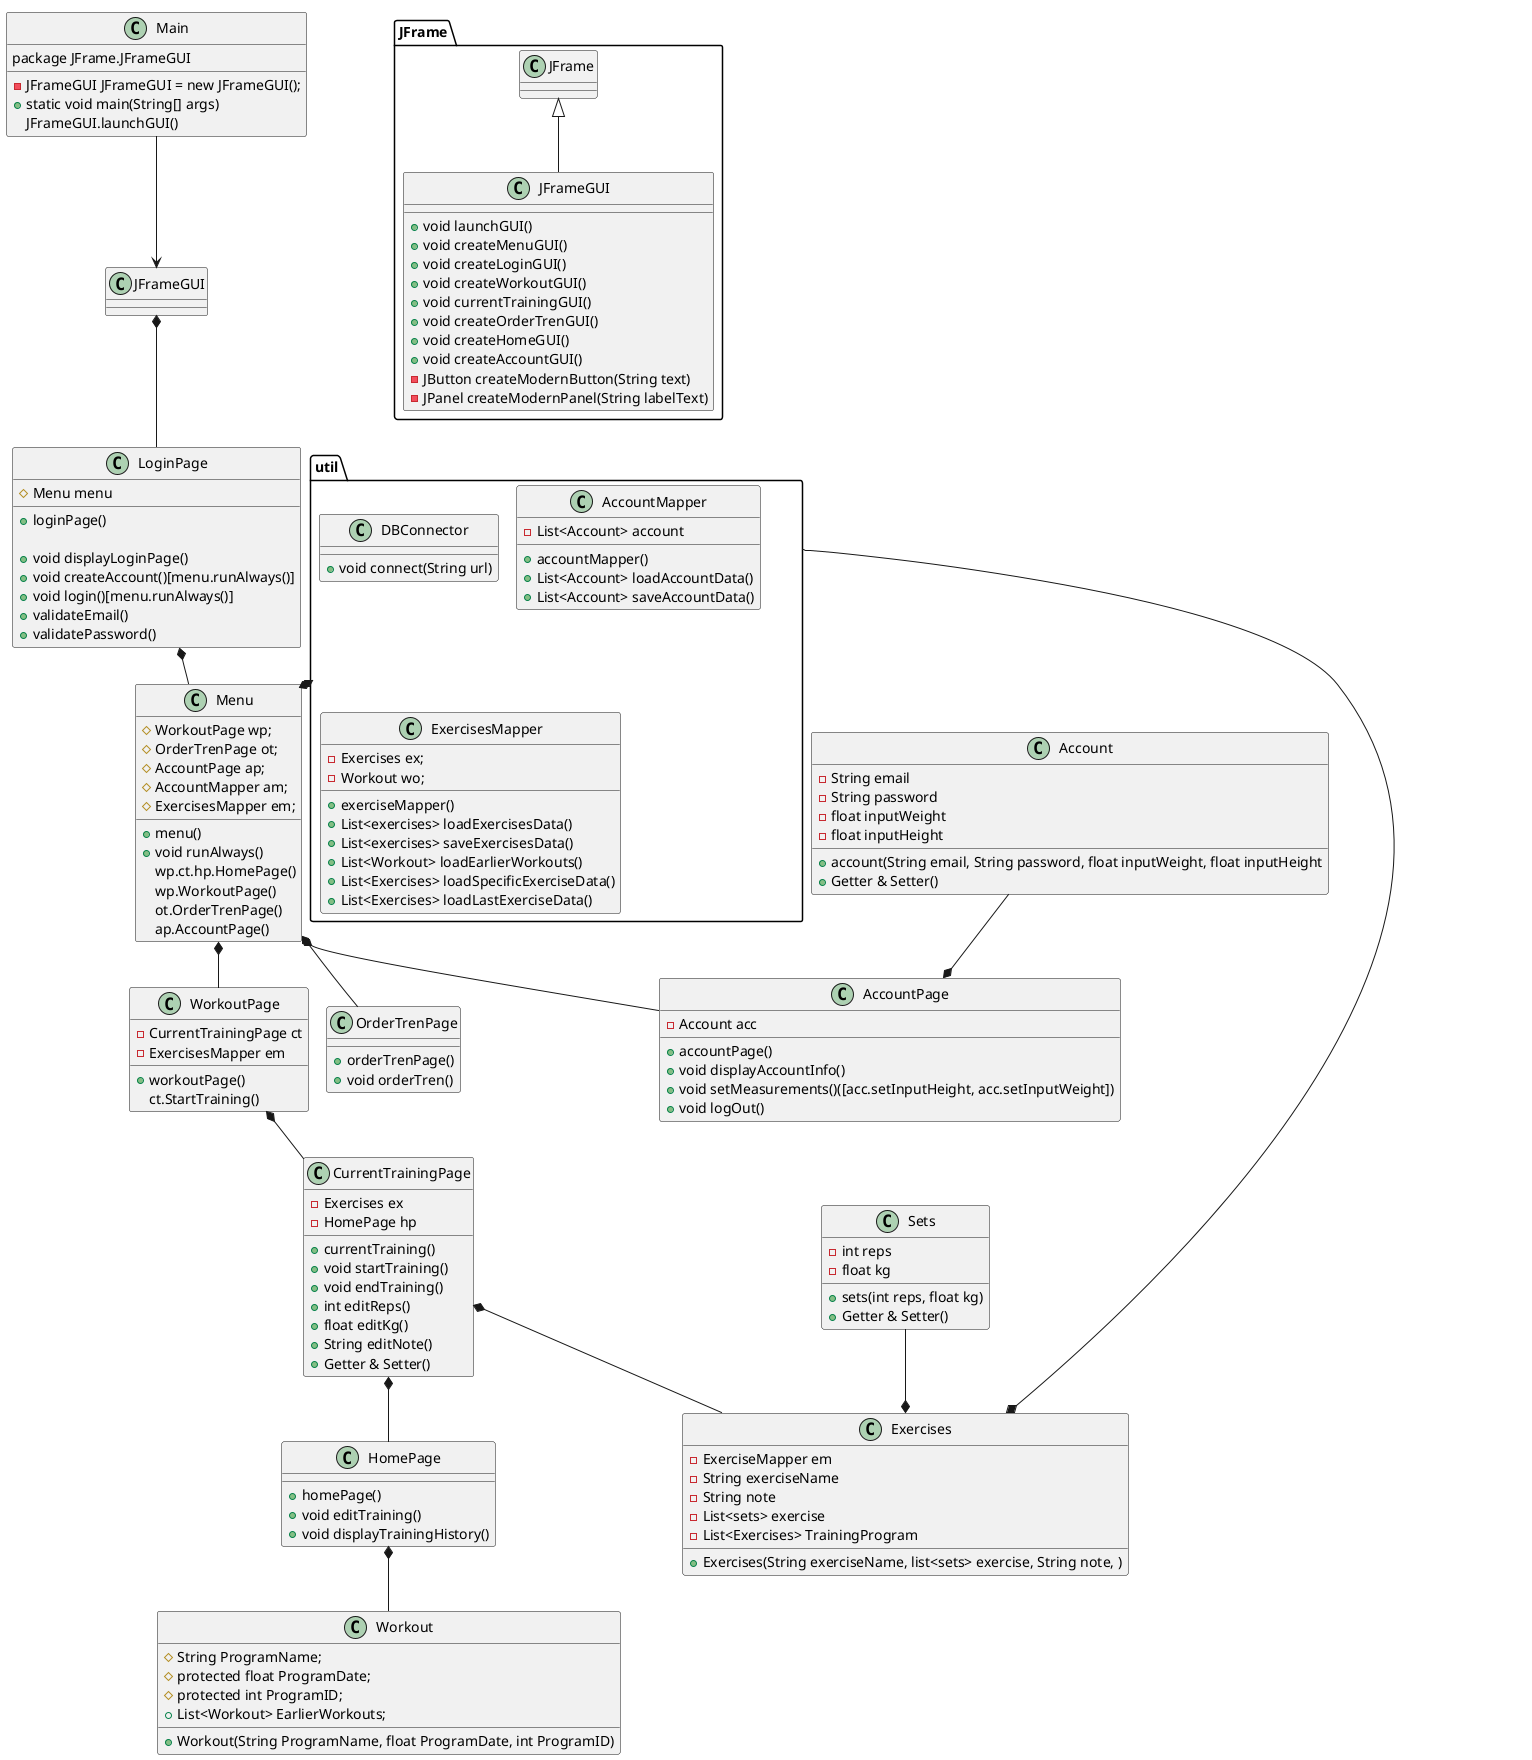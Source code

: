 @startuml
!pragma layout smetana


Main --> JFrameGUI
JFrameGUI *-- LoginPage
LoginPage *-- Menu
CurrentTrainingPage *-- HomePage
HomePage *-- Workout
Menu *-- WorkoutPage
Menu *-- AccountPage
Menu *-- OrderTrenPage
Account --* AccountPage
CurrentTrainingPage *-- Exercises
"util" *--* Menu
"util" --* Exercises
Sets --* Exercises

class Main {
package JFrame.JFrameGUI
- JFrameGUI JFrameGUI = new JFrameGUI();
+ static void main(String[] args)
JFrameGUI.launchGUI()

}
package JFrame{
class JFrameGUI extends JFrame  {
+ void launchGUI()
+ void createMenuGUI()
+ void createLoginGUI()
+ void createWorkoutGUI()
+ void currentTrainingGUI()
+ void createOrderTrenGUI()
+ void createHomeGUI()
+ void createAccountGUI()
- JButton createModernButton(String text)
- JPanel createModernPanel(String labelText)
}
}

class LoginPage {
# Menu menu

' Constructor
+ loginPage()

' Metoder
+ void displayLoginPage()
+ void createAccount()[menu.runAlways()]
+ void login()[menu.runAlways()]
+ validateEmail()
+ validatePassword()

}
class Menu {
# WorkoutPage wp;
# OrderTrenPage ot;
# AccountPage ap;
# AccountMapper am;
# ExercisesMapper em;
+ menu()
+ void runAlways()
 wp.ct.hp.HomePage()
 wp.WorkoutPage()
 ot.OrderTrenPage()
 ap.AccountPage()


}
class HomePage{
+ homePage()
+ void editTraining()
+ void displayTrainingHistory()
}
class WorkoutPage {
- CurrentTrainingPage ct
- ExercisesMapper em
+ workoutPage()
ct.StartTraining()

}

WorkoutPage *-- CurrentTrainingPage

class CurrentTrainingPage{
- Exercises ex
- HomePage hp
+ currentTraining()
+ void startTraining()
+ void endTraining()
+ int editReps()
+ float editKg()
+ String editNote()
+ Getter & Setter()
}

class AccountPage {
- Account acc
+ accountPage()
+ void displayAccountInfo()
+ void setMeasurements()([acc.setInputHeight, acc.setInputWeight])
+ void logOut()

}
class OrderTrenPage {
+ orderTrenPage()
+ void orderTren()

}
class Exercises {
- ExerciseMapper em
+ Exercises(String exerciseName, list<sets> exercise, String note, )
- String exerciseName
- String note
- List<sets> exercise
- List<Exercises> TrainingProgram



}

class Account {
- String email
- String password
- float inputWeight
- float inputHeight

+ account(String email, String password, float inputWeight, float inputHeight
+ Getter & Setter()

}
class Sets {
- int reps
- float kg

+ sets(int reps, float kg)
+ Getter & Setter()
}

class Workout {
# String ProgramName;
# protected float ProgramDate;
# protected int ProgramID;
+ List<Workout> EarlierWorkouts;
+ Workout(String ProgramName, float ProgramDate, int ProgramID)
}

package "util" {
class DBConnector {
+ void connect(String url)
}
class AccountMapper {
+ accountMapper()
- List<Account> account

+List<Account> loadAccountData()
+List<Account> saveAccountData()
}


class ExercisesMapper {
- Exercises ex;
- Workout wo;

+ exerciseMapper()
+ List<exercises> loadExercisesData()
+ List<exercises> saveExercisesData()
+ List<Workout> loadEarlierWorkouts()
+ List<Exercises> loadSpecificExerciseData()
+ List<Exercises> loadLastExerciseData()
}

}
@enduml